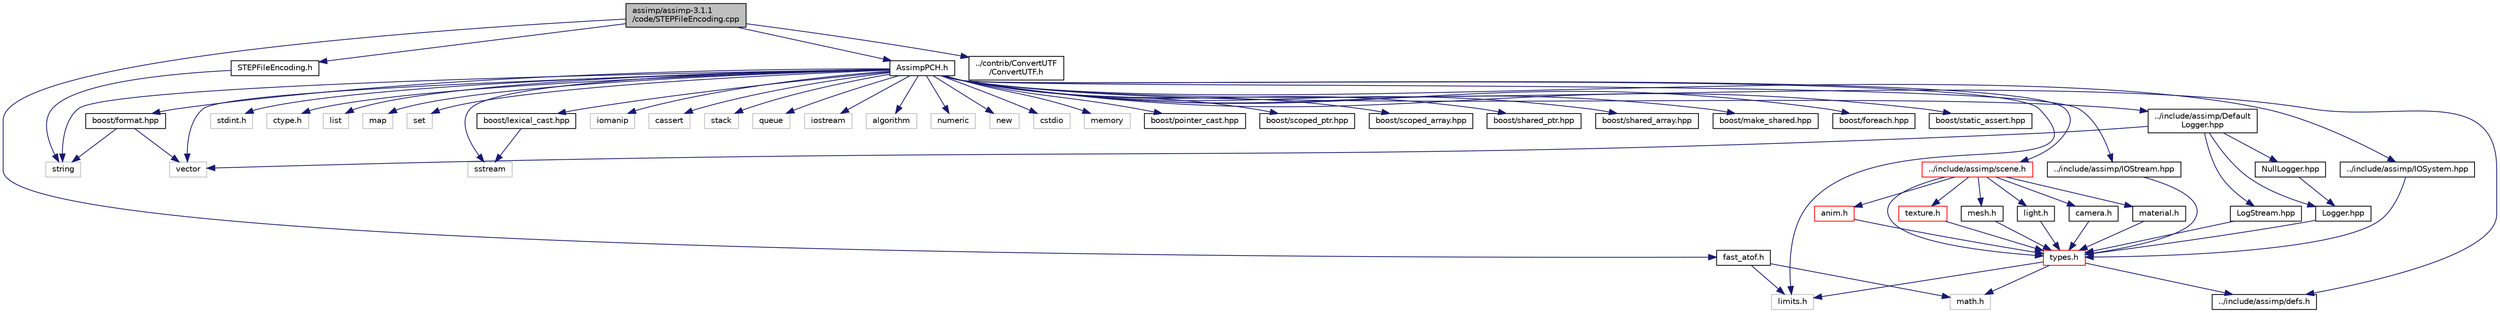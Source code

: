 digraph "assimp/assimp-3.1.1/code/STEPFileEncoding.cpp"
{
  edge [fontname="Helvetica",fontsize="10",labelfontname="Helvetica",labelfontsize="10"];
  node [fontname="Helvetica",fontsize="10",shape=record];
  Node1 [label="assimp/assimp-3.1.1\l/code/STEPFileEncoding.cpp",height=0.2,width=0.4,color="black", fillcolor="grey75", style="filled", fontcolor="black"];
  Node1 -> Node2 [color="midnightblue",fontsize="10",style="solid",fontname="Helvetica"];
  Node2 [label="AssimpPCH.h",height=0.2,width=0.4,color="black", fillcolor="white", style="filled",URL="$_assimp_p_c_h_8h.html"];
  Node2 -> Node3 [color="midnightblue",fontsize="10",style="solid",fontname="Helvetica"];
  Node3 [label="../include/assimp/defs.h",height=0.2,width=0.4,color="black", fillcolor="white", style="filled",URL="$defs_8h_source.html"];
  Node2 -> Node4 [color="midnightblue",fontsize="10",style="solid",fontname="Helvetica"];
  Node4 [label="stdint.h",height=0.2,width=0.4,color="grey75", fillcolor="white", style="filled"];
  Node2 -> Node5 [color="midnightblue",fontsize="10",style="solid",fontname="Helvetica"];
  Node5 [label="ctype.h",height=0.2,width=0.4,color="grey75", fillcolor="white", style="filled"];
  Node2 -> Node6 [color="midnightblue",fontsize="10",style="solid",fontname="Helvetica"];
  Node6 [label="vector",height=0.2,width=0.4,color="grey75", fillcolor="white", style="filled"];
  Node2 -> Node7 [color="midnightblue",fontsize="10",style="solid",fontname="Helvetica"];
  Node7 [label="list",height=0.2,width=0.4,color="grey75", fillcolor="white", style="filled"];
  Node2 -> Node8 [color="midnightblue",fontsize="10",style="solid",fontname="Helvetica"];
  Node8 [label="map",height=0.2,width=0.4,color="grey75", fillcolor="white", style="filled"];
  Node2 -> Node9 [color="midnightblue",fontsize="10",style="solid",fontname="Helvetica"];
  Node9 [label="set",height=0.2,width=0.4,color="grey75", fillcolor="white", style="filled"];
  Node2 -> Node10 [color="midnightblue",fontsize="10",style="solid",fontname="Helvetica"];
  Node10 [label="string",height=0.2,width=0.4,color="grey75", fillcolor="white", style="filled"];
  Node2 -> Node11 [color="midnightblue",fontsize="10",style="solid",fontname="Helvetica"];
  Node11 [label="sstream",height=0.2,width=0.4,color="grey75", fillcolor="white", style="filled"];
  Node2 -> Node12 [color="midnightblue",fontsize="10",style="solid",fontname="Helvetica"];
  Node12 [label="iomanip",height=0.2,width=0.4,color="grey75", fillcolor="white", style="filled"];
  Node2 -> Node13 [color="midnightblue",fontsize="10",style="solid",fontname="Helvetica"];
  Node13 [label="cassert",height=0.2,width=0.4,color="grey75", fillcolor="white", style="filled"];
  Node2 -> Node14 [color="midnightblue",fontsize="10",style="solid",fontname="Helvetica"];
  Node14 [label="stack",height=0.2,width=0.4,color="grey75", fillcolor="white", style="filled"];
  Node2 -> Node15 [color="midnightblue",fontsize="10",style="solid",fontname="Helvetica"];
  Node15 [label="queue",height=0.2,width=0.4,color="grey75", fillcolor="white", style="filled"];
  Node2 -> Node16 [color="midnightblue",fontsize="10",style="solid",fontname="Helvetica"];
  Node16 [label="iostream",height=0.2,width=0.4,color="grey75", fillcolor="white", style="filled"];
  Node2 -> Node17 [color="midnightblue",fontsize="10",style="solid",fontname="Helvetica"];
  Node17 [label="algorithm",height=0.2,width=0.4,color="grey75", fillcolor="white", style="filled"];
  Node2 -> Node18 [color="midnightblue",fontsize="10",style="solid",fontname="Helvetica"];
  Node18 [label="numeric",height=0.2,width=0.4,color="grey75", fillcolor="white", style="filled"];
  Node2 -> Node19 [color="midnightblue",fontsize="10",style="solid",fontname="Helvetica"];
  Node19 [label="new",height=0.2,width=0.4,color="grey75", fillcolor="white", style="filled"];
  Node2 -> Node20 [color="midnightblue",fontsize="10",style="solid",fontname="Helvetica"];
  Node20 [label="cstdio",height=0.2,width=0.4,color="grey75", fillcolor="white", style="filled"];
  Node2 -> Node21 [color="midnightblue",fontsize="10",style="solid",fontname="Helvetica"];
  Node21 [label="limits.h",height=0.2,width=0.4,color="grey75", fillcolor="white", style="filled"];
  Node2 -> Node22 [color="midnightblue",fontsize="10",style="solid",fontname="Helvetica"];
  Node22 [label="memory",height=0.2,width=0.4,color="grey75", fillcolor="white", style="filled"];
  Node2 -> Node23 [color="midnightblue",fontsize="10",style="solid",fontname="Helvetica"];
  Node23 [label="boost/pointer_cast.hpp",height=0.2,width=0.4,color="black", fillcolor="white", style="filled",URL="$pointer__cast_8hpp_source.html"];
  Node2 -> Node24 [color="midnightblue",fontsize="10",style="solid",fontname="Helvetica"];
  Node24 [label="boost/scoped_ptr.hpp",height=0.2,width=0.4,color="black", fillcolor="white", style="filled",URL="$scoped__ptr_8hpp_source.html"];
  Node2 -> Node25 [color="midnightblue",fontsize="10",style="solid",fontname="Helvetica"];
  Node25 [label="boost/scoped_array.hpp",height=0.2,width=0.4,color="black", fillcolor="white", style="filled",URL="$scoped__array_8hpp_source.html"];
  Node2 -> Node26 [color="midnightblue",fontsize="10",style="solid",fontname="Helvetica"];
  Node26 [label="boost/shared_ptr.hpp",height=0.2,width=0.4,color="black", fillcolor="white", style="filled",URL="$shared__ptr_8hpp_source.html"];
  Node2 -> Node27 [color="midnightblue",fontsize="10",style="solid",fontname="Helvetica"];
  Node27 [label="boost/shared_array.hpp",height=0.2,width=0.4,color="black", fillcolor="white", style="filled",URL="$shared__array_8hpp_source.html"];
  Node2 -> Node28 [color="midnightblue",fontsize="10",style="solid",fontname="Helvetica"];
  Node28 [label="boost/make_shared.hpp",height=0.2,width=0.4,color="black", fillcolor="white", style="filled",URL="$make__shared_8hpp_source.html"];
  Node2 -> Node29 [color="midnightblue",fontsize="10",style="solid",fontname="Helvetica"];
  Node29 [label="boost/format.hpp",height=0.2,width=0.4,color="black", fillcolor="white", style="filled",URL="$format_8hpp_source.html"];
  Node29 -> Node10 [color="midnightblue",fontsize="10",style="solid",fontname="Helvetica"];
  Node29 -> Node6 [color="midnightblue",fontsize="10",style="solid",fontname="Helvetica"];
  Node2 -> Node30 [color="midnightblue",fontsize="10",style="solid",fontname="Helvetica"];
  Node30 [label="boost/foreach.hpp",height=0.2,width=0.4,color="black", fillcolor="white", style="filled",URL="$foreach_8hpp_source.html"];
  Node2 -> Node31 [color="midnightblue",fontsize="10",style="solid",fontname="Helvetica"];
  Node31 [label="boost/static_assert.hpp",height=0.2,width=0.4,color="black", fillcolor="white", style="filled",URL="$static__assert_8hpp_source.html"];
  Node2 -> Node32 [color="midnightblue",fontsize="10",style="solid",fontname="Helvetica"];
  Node32 [label="boost/lexical_cast.hpp",height=0.2,width=0.4,color="black", fillcolor="white", style="filled",URL="$lexical__cast_8hpp_source.html"];
  Node32 -> Node11 [color="midnightblue",fontsize="10",style="solid",fontname="Helvetica"];
  Node2 -> Node33 [color="midnightblue",fontsize="10",style="solid",fontname="Helvetica"];
  Node33 [label="../include/assimp/Default\lLogger.hpp",height=0.2,width=0.4,color="black", fillcolor="white", style="filled",URL="$_default_logger_8hpp_source.html"];
  Node33 -> Node34 [color="midnightblue",fontsize="10",style="solid",fontname="Helvetica"];
  Node34 [label="Logger.hpp",height=0.2,width=0.4,color="black", fillcolor="white", style="filled",URL="$_logger_8hpp.html",tooltip="Abstract base class &#39;Logger&#39;, base of the logging system. "];
  Node34 -> Node35 [color="midnightblue",fontsize="10",style="solid",fontname="Helvetica"];
  Node35 [label="types.h",height=0.2,width=0.4,color="red", fillcolor="white", style="filled",URL="$assimp_2assimp-3_81_81_2include_2assimp_2types_8h_source.html"];
  Node35 -> Node36 [color="midnightblue",fontsize="10",style="solid",fontname="Helvetica"];
  Node36 [label="math.h",height=0.2,width=0.4,color="grey75", fillcolor="white", style="filled"];
  Node35 -> Node21 [color="midnightblue",fontsize="10",style="solid",fontname="Helvetica"];
  Node35 -> Node3 [color="midnightblue",fontsize="10",style="solid",fontname="Helvetica"];
  Node33 -> Node37 [color="midnightblue",fontsize="10",style="solid",fontname="Helvetica"];
  Node37 [label="LogStream.hpp",height=0.2,width=0.4,color="black", fillcolor="white", style="filled",URL="$_log_stream_8hpp_source.html"];
  Node37 -> Node35 [color="midnightblue",fontsize="10",style="solid",fontname="Helvetica"];
  Node33 -> Node38 [color="midnightblue",fontsize="10",style="solid",fontname="Helvetica"];
  Node38 [label="NullLogger.hpp",height=0.2,width=0.4,color="black", fillcolor="white", style="filled",URL="$_null_logger_8hpp_source.html"];
  Node38 -> Node34 [color="midnightblue",fontsize="10",style="solid",fontname="Helvetica"];
  Node33 -> Node6 [color="midnightblue",fontsize="10",style="solid",fontname="Helvetica"];
  Node2 -> Node39 [color="midnightblue",fontsize="10",style="solid",fontname="Helvetica"];
  Node39 [label="../include/assimp/IOStream.hpp",height=0.2,width=0.4,color="black", fillcolor="white", style="filled",URL="$_i_o_stream_8hpp_source.html"];
  Node39 -> Node35 [color="midnightblue",fontsize="10",style="solid",fontname="Helvetica"];
  Node2 -> Node40 [color="midnightblue",fontsize="10",style="solid",fontname="Helvetica"];
  Node40 [label="../include/assimp/IOSystem.hpp",height=0.2,width=0.4,color="black", fillcolor="white", style="filled",URL="$_i_o_system_8hpp_source.html"];
  Node40 -> Node35 [color="midnightblue",fontsize="10",style="solid",fontname="Helvetica"];
  Node2 -> Node41 [color="midnightblue",fontsize="10",style="solid",fontname="Helvetica"];
  Node41 [label="../include/assimp/scene.h",height=0.2,width=0.4,color="red", fillcolor="white", style="filled",URL="$scene_8h_source.html"];
  Node41 -> Node35 [color="midnightblue",fontsize="10",style="solid",fontname="Helvetica"];
  Node41 -> Node42 [color="midnightblue",fontsize="10",style="solid",fontname="Helvetica"];
  Node42 [label="texture.h",height=0.2,width=0.4,color="red", fillcolor="white", style="filled",URL="$texture_8h.html",tooltip="Defines texture helper structures for the library. "];
  Node42 -> Node35 [color="midnightblue",fontsize="10",style="solid",fontname="Helvetica"];
  Node41 -> Node43 [color="midnightblue",fontsize="10",style="solid",fontname="Helvetica"];
  Node43 [label="mesh.h",height=0.2,width=0.4,color="black", fillcolor="white", style="filled",URL="$assimp_2assimp-3_81_81_2include_2assimp_2mesh_8h_source.html"];
  Node43 -> Node35 [color="midnightblue",fontsize="10",style="solid",fontname="Helvetica"];
  Node41 -> Node44 [color="midnightblue",fontsize="10",style="solid",fontname="Helvetica"];
  Node44 [label="light.h",height=0.2,width=0.4,color="black", fillcolor="white", style="filled",URL="$light_8h.html",tooltip="Defines the aiLight data structure. "];
  Node44 -> Node35 [color="midnightblue",fontsize="10",style="solid",fontname="Helvetica"];
  Node41 -> Node45 [color="midnightblue",fontsize="10",style="solid",fontname="Helvetica"];
  Node45 [label="camera.h",height=0.2,width=0.4,color="black", fillcolor="white", style="filled",URL="$assimp_2assimp-3_81_81_2include_2assimp_2camera_8h_source.html"];
  Node45 -> Node35 [color="midnightblue",fontsize="10",style="solid",fontname="Helvetica"];
  Node41 -> Node46 [color="midnightblue",fontsize="10",style="solid",fontname="Helvetica"];
  Node46 [label="material.h",height=0.2,width=0.4,color="black", fillcolor="white", style="filled",URL="$material_8h.html",tooltip="Defines the material system of the library. "];
  Node46 -> Node35 [color="midnightblue",fontsize="10",style="solid",fontname="Helvetica"];
  Node41 -> Node47 [color="midnightblue",fontsize="10",style="solid",fontname="Helvetica"];
  Node47 [label="anim.h",height=0.2,width=0.4,color="red", fillcolor="white", style="filled",URL="$anim_8h.html",tooltip="Defines the data structures in which the imported animations are returned. "];
  Node47 -> Node35 [color="midnightblue",fontsize="10",style="solid",fontname="Helvetica"];
  Node1 -> Node48 [color="midnightblue",fontsize="10",style="solid",fontname="Helvetica"];
  Node48 [label="STEPFileEncoding.h",height=0.2,width=0.4,color="black", fillcolor="white", style="filled",URL="$_s_t_e_p_file_encoding_8h_source.html"];
  Node48 -> Node10 [color="midnightblue",fontsize="10",style="solid",fontname="Helvetica"];
  Node1 -> Node49 [color="midnightblue",fontsize="10",style="solid",fontname="Helvetica"];
  Node49 [label="fast_atof.h",height=0.2,width=0.4,color="black", fillcolor="white", style="filled",URL="$fast__atof_8h_source.html"];
  Node49 -> Node36 [color="midnightblue",fontsize="10",style="solid",fontname="Helvetica"];
  Node49 -> Node21 [color="midnightblue",fontsize="10",style="solid",fontname="Helvetica"];
  Node1 -> Node50 [color="midnightblue",fontsize="10",style="solid",fontname="Helvetica"];
  Node50 [label="../contrib/ConvertUTF\l/ConvertUTF.h",height=0.2,width=0.4,color="black", fillcolor="white", style="filled",URL="$_convert_u_t_f_8h_source.html"];
}
